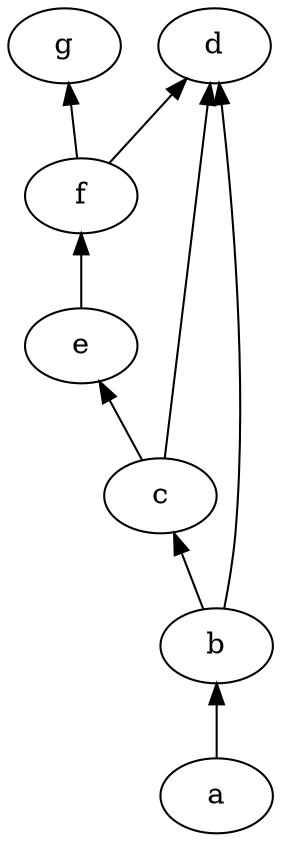 digraph complex_one {

    rankdir="BT";

    "a" -> "b";
    "b" -> "c";
    "b" -> "d";
    "c" -> "d";
    "c" -> "e";
    "f" -> "d";
    "e" -> "f";
    "f" -> "g";
}
